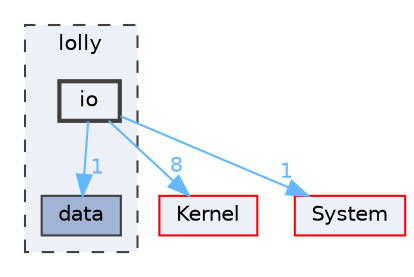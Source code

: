 digraph "io"
{
 // LATEX_PDF_SIZE
  bgcolor="transparent";
  edge [fontname=Helvetica,fontsize=10,labelfontname=Helvetica,labelfontsize=10];
  node [fontname=Helvetica,fontsize=10,shape=box,height=0.2,width=0.4];
  compound=true
  subgraph clusterdir_4e4e38b7a3cbd015b31043c806009c51 {
    graph [ bgcolor="#edf0f7", pencolor="grey25", label="lolly", fontname=Helvetica,fontsize=10 style="filled,dashed", URL="dir_4e4e38b7a3cbd015b31043c806009c51.html",tooltip=""]
  dir_7d7415eea8157022d4b7478c2ca2ea49 [label="data", fillcolor="#a2b4d6", color="grey25", style="filled", URL="dir_7d7415eea8157022d4b7478c2ca2ea49.html",tooltip=""];
  dir_5dbbbea8d3d07cb325b7c0e63f9dedfb [label="io", fillcolor="#edf0f7", color="grey25", style="filled,bold", URL="dir_5dbbbea8d3d07cb325b7c0e63f9dedfb.html",tooltip=""];
  }
  dir_52bed8acfaac088d5968cb2c84d7645d [label="Kernel", fillcolor="#edf0f7", color="red", style="filled", URL="dir_52bed8acfaac088d5968cb2c84d7645d.html",tooltip=""];
  dir_9af51e3826d4f9e80d9103b2de543e84 [label="System", fillcolor="#edf0f7", color="red", style="filled", URL="dir_9af51e3826d4f9e80d9103b2de543e84.html",tooltip=""];
  dir_5dbbbea8d3d07cb325b7c0e63f9dedfb->dir_52bed8acfaac088d5968cb2c84d7645d [headlabel="8", labeldistance=1.5 headhref="dir_000019_000024.html" href="dir_000019_000024.html" color="steelblue1" fontcolor="steelblue1"];
  dir_5dbbbea8d3d07cb325b7c0e63f9dedfb->dir_7d7415eea8157022d4b7478c2ca2ea49 [headlabel="1", labeldistance=1.5 headhref="dir_000019_000008.html" href="dir_000019_000008.html" color="steelblue1" fontcolor="steelblue1"];
  dir_5dbbbea8d3d07cb325b7c0e63f9dedfb->dir_9af51e3826d4f9e80d9103b2de543e84 [headlabel="1", labeldistance=1.5 headhref="dir_000019_000038.html" href="dir_000019_000038.html" color="steelblue1" fontcolor="steelblue1"];
}
